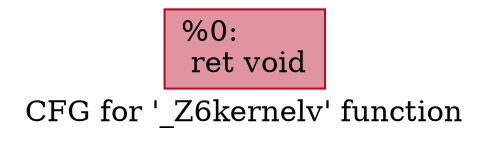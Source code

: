 digraph "CFG for '_Z6kernelv' function" {
	label="CFG for '_Z6kernelv' function";

	Node0x51fc130 [shape=record,color="#b70d28ff", style=filled, fillcolor="#b70d2870",label="{%0:\l  ret void\l}"];
}
